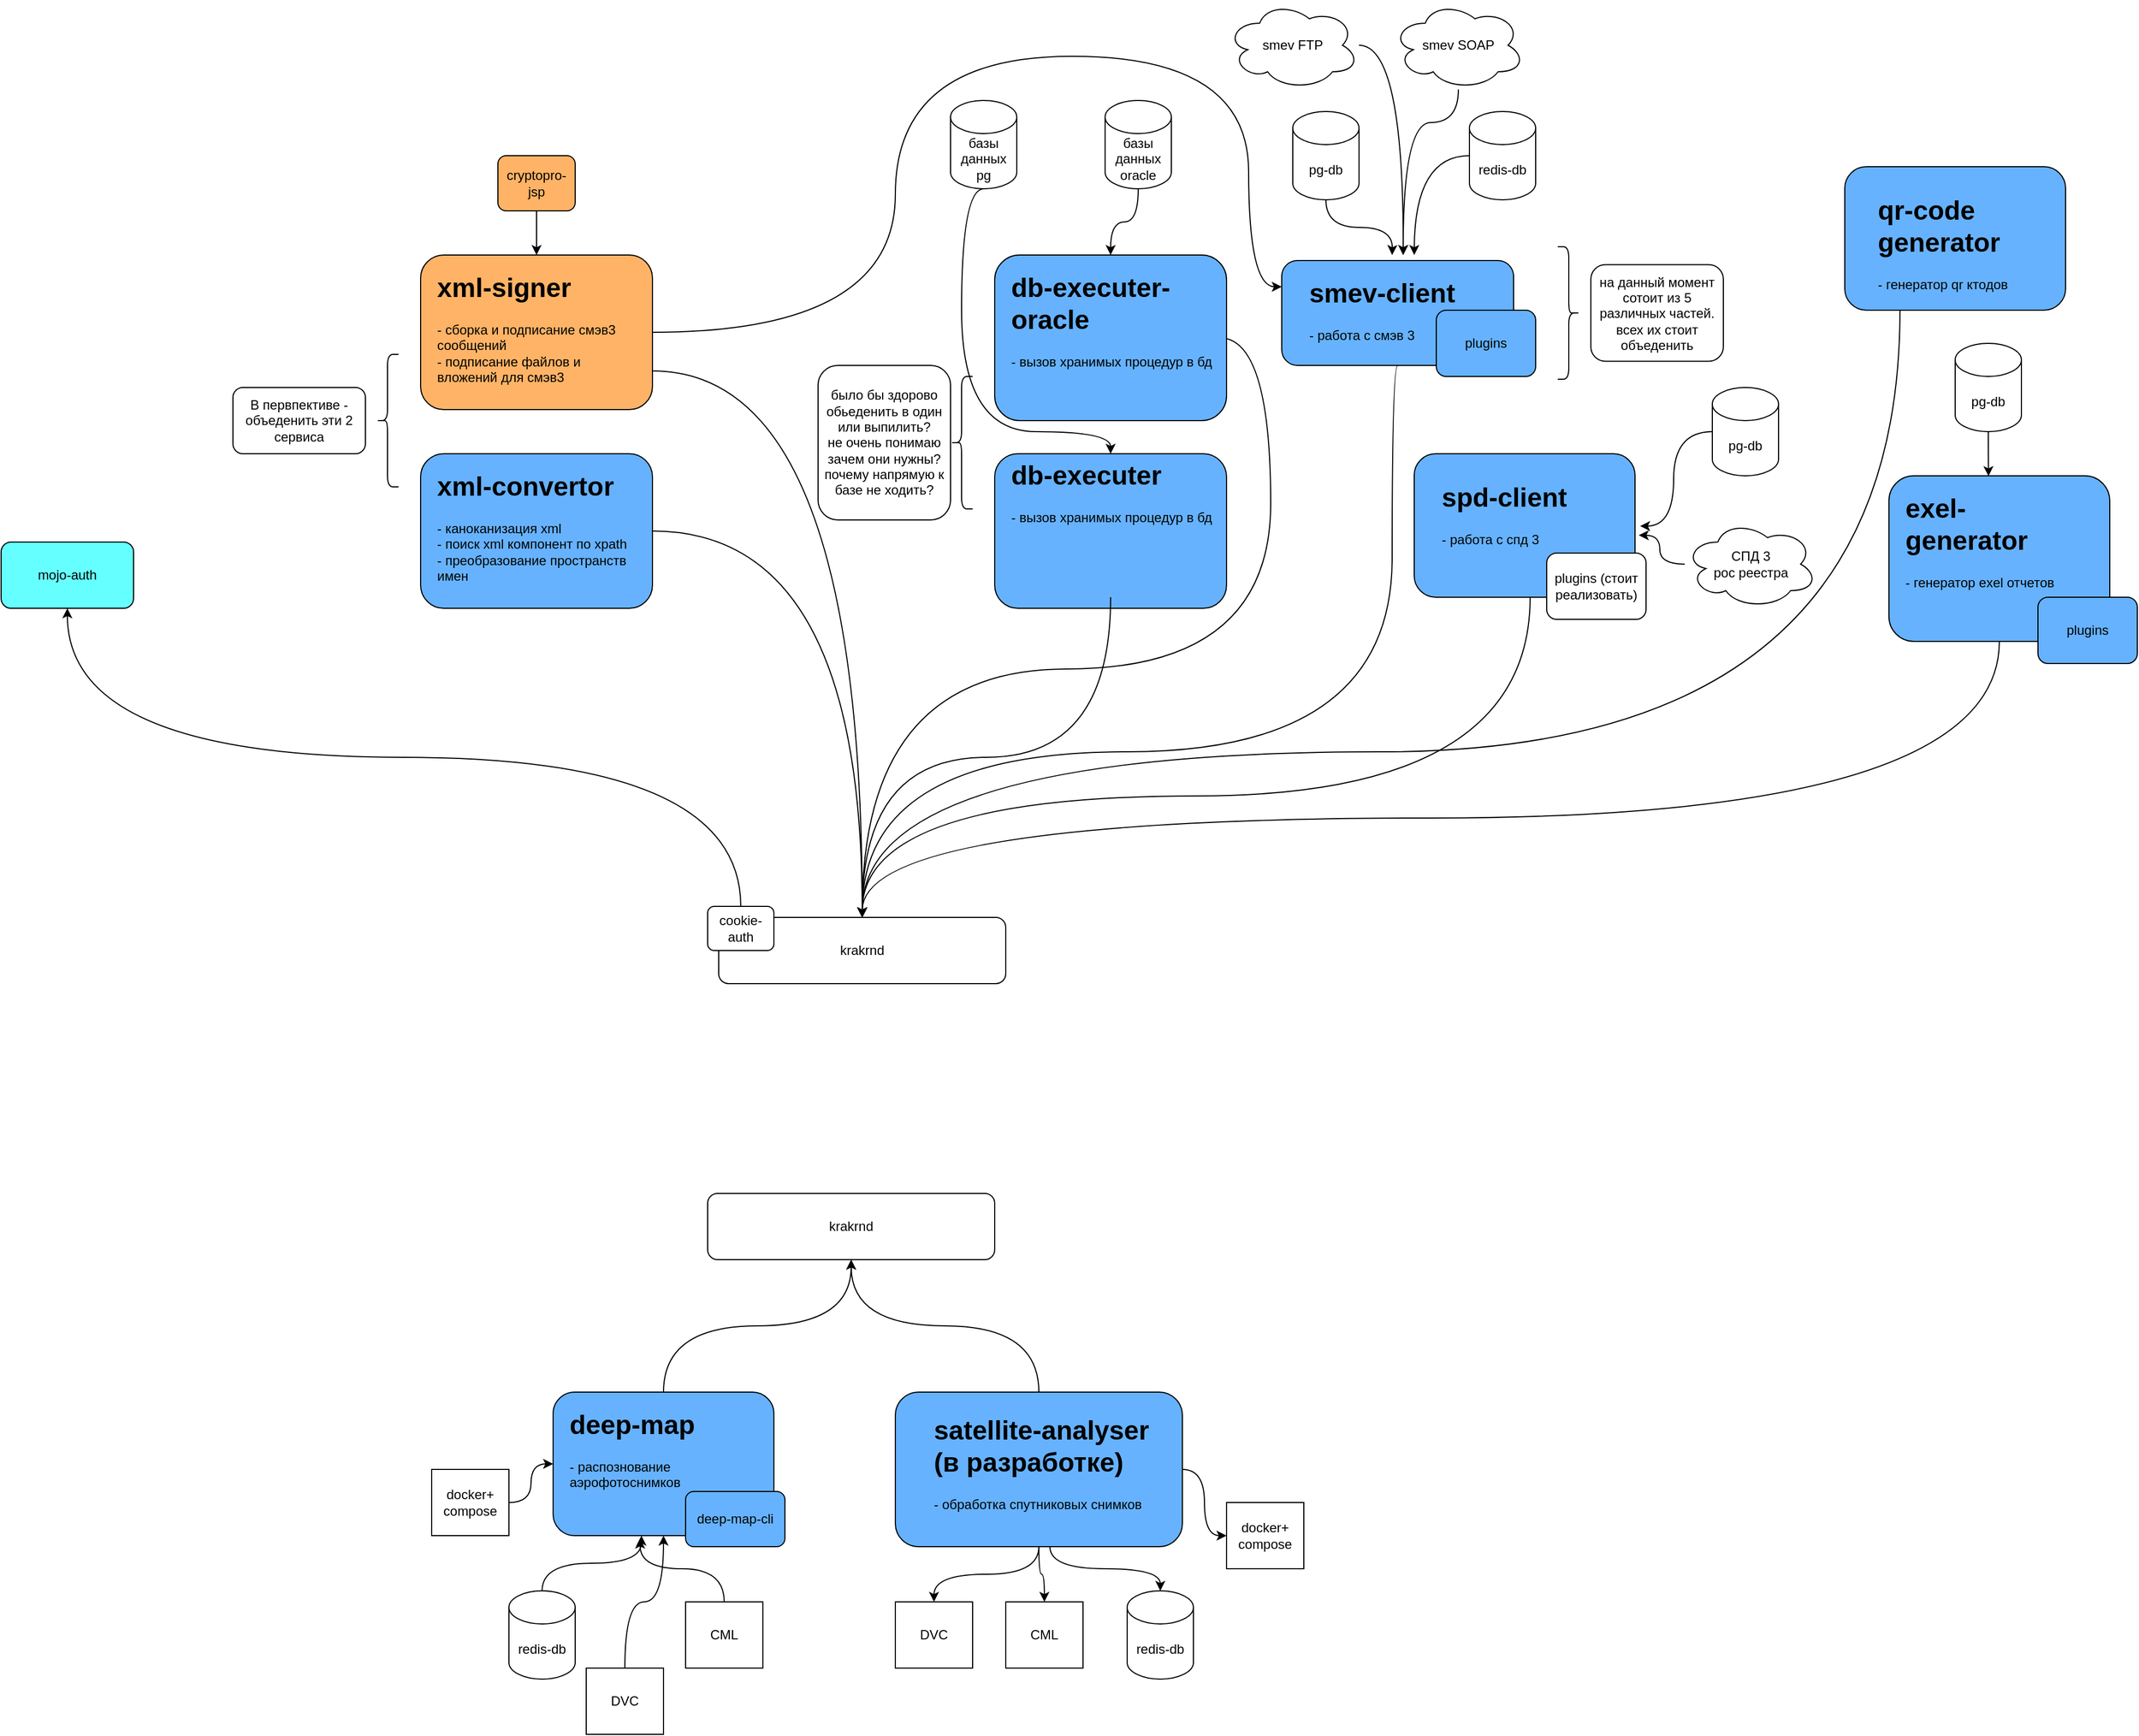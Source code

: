 <mxfile version="14.4.6" type="github">
  <diagram id="pULl_A-MYRFndcUlt2RY" name="Page-1">
    <mxGraphModel dx="1831" dy="1650" grid="1" gridSize="10" guides="1" tooltips="1" connect="1" arrows="1" fold="1" page="1" pageScale="1" pageWidth="850" pageHeight="1100" math="0" shadow="0">
      <root>
        <mxCell id="0" />
        <mxCell id="1" parent="0" />
        <mxCell id="r_pQ_e7zVZ56NrGLrzBl-1" value="krakrnd" style="rounded=1;whiteSpace=wrap;html=1;" vertex="1" parent="1">
          <mxGeometry x="460" y="690" width="260" height="60" as="geometry" />
        </mxCell>
        <mxCell id="r_pQ_e7zVZ56NrGLrzBl-4" style="edgeStyle=orthogonalEdgeStyle;rounded=0;orthogonalLoop=1;jettySize=auto;html=1;exitX=0.5;exitY=0;exitDx=0;exitDy=0;curved=1;" edge="1" parent="1" source="r_pQ_e7zVZ56NrGLrzBl-2" target="r_pQ_e7zVZ56NrGLrzBl-3">
          <mxGeometry relative="1" as="geometry" />
        </mxCell>
        <mxCell id="r_pQ_e7zVZ56NrGLrzBl-2" value="cookie-auth" style="rounded=1;whiteSpace=wrap;html=1;" vertex="1" parent="1">
          <mxGeometry x="450" y="680" width="60" height="40" as="geometry" />
        </mxCell>
        <mxCell id="r_pQ_e7zVZ56NrGLrzBl-3" value="mojo-auth" style="rounded=1;whiteSpace=wrap;html=1;fillColor=#66FFFF;" vertex="1" parent="1">
          <mxGeometry x="-190" y="350" width="120" height="60" as="geometry" />
        </mxCell>
        <mxCell id="r_pQ_e7zVZ56NrGLrzBl-7" style="edgeStyle=orthogonalEdgeStyle;rounded=0;orthogonalLoop=1;jettySize=auto;html=1;entryX=0.5;entryY=0;entryDx=0;entryDy=0;curved=1;" edge="1" parent="1" source="r_pQ_e7zVZ56NrGLrzBl-6" target="r_pQ_e7zVZ56NrGLrzBl-1">
          <mxGeometry relative="1" as="geometry" />
        </mxCell>
        <mxCell id="r_pQ_e7zVZ56NrGLrzBl-6" value="" style="rounded=1;whiteSpace=wrap;html=1;fillColor=#66B2FF;" vertex="1" parent="1">
          <mxGeometry x="190" y="270" width="210" height="140" as="geometry" />
        </mxCell>
        <mxCell id="r_pQ_e7zVZ56NrGLrzBl-10" value="&lt;h1&gt;xml-convertor&lt;/h1&gt;&lt;p&gt;- каноканизация xml&lt;br&gt;- поиск xml компонент по xpath&lt;br&gt;- преобразование пространств имен&lt;br&gt;&lt;/p&gt;" style="text;html=1;strokeColor=none;fillColor=none;spacing=5;spacingTop=-20;whiteSpace=wrap;overflow=hidden;rounded=0;" vertex="1" parent="1">
          <mxGeometry x="200" y="280" width="190" height="120" as="geometry" />
        </mxCell>
        <mxCell id="r_pQ_e7zVZ56NrGLrzBl-15" style="edgeStyle=orthogonalEdgeStyle;curved=1;rounded=0;orthogonalLoop=1;jettySize=auto;html=1;exitX=1;exitY=0.75;exitDx=0;exitDy=0;" edge="1" parent="1" source="r_pQ_e7zVZ56NrGLrzBl-11" target="r_pQ_e7zVZ56NrGLrzBl-1">
          <mxGeometry relative="1" as="geometry" />
        </mxCell>
        <mxCell id="r_pQ_e7zVZ56NrGLrzBl-47" style="edgeStyle=orthogonalEdgeStyle;curved=1;rounded=0;orthogonalLoop=1;jettySize=auto;html=1;exitX=1;exitY=0.5;exitDx=0;exitDy=0;entryX=0;entryY=0.25;entryDx=0;entryDy=0;" edge="1" parent="1" source="r_pQ_e7zVZ56NrGLrzBl-11" target="r_pQ_e7zVZ56NrGLrzBl-34">
          <mxGeometry relative="1" as="geometry">
            <Array as="points">
              <mxPoint x="620" y="160" />
              <mxPoint x="620" y="-90" />
              <mxPoint x="940" y="-90" />
              <mxPoint x="940" y="119" />
            </Array>
          </mxGeometry>
        </mxCell>
        <mxCell id="r_pQ_e7zVZ56NrGLrzBl-11" value="" style="rounded=1;whiteSpace=wrap;html=1;fillColor=#FFB366;" vertex="1" parent="1">
          <mxGeometry x="190" y="90" width="210" height="140" as="geometry" />
        </mxCell>
        <mxCell id="r_pQ_e7zVZ56NrGLrzBl-12" value="&lt;h1&gt;xml-signer&lt;/h1&gt;&lt;p&gt;- сборка и подписание смэв3 сообщений&lt;br&gt;- подписание файлов и вложений для смэв3&lt;br&gt;&lt;/p&gt;" style="text;html=1;strokeColor=none;fillColor=none;spacing=5;spacingTop=-20;whiteSpace=wrap;overflow=hidden;rounded=0;" vertex="1" parent="1">
          <mxGeometry x="200" y="100" width="190" height="120" as="geometry" />
        </mxCell>
        <mxCell id="r_pQ_e7zVZ56NrGLrzBl-14" style="edgeStyle=orthogonalEdgeStyle;curved=1;rounded=0;orthogonalLoop=1;jettySize=auto;html=1;entryX=0.5;entryY=0;entryDx=0;entryDy=0;" edge="1" parent="1" source="r_pQ_e7zVZ56NrGLrzBl-13" target="r_pQ_e7zVZ56NrGLrzBl-11">
          <mxGeometry relative="1" as="geometry" />
        </mxCell>
        <mxCell id="r_pQ_e7zVZ56NrGLrzBl-13" value="cryptopro-jsp" style="rounded=1;whiteSpace=wrap;html=1;fillColor=#FFB366;" vertex="1" parent="1">
          <mxGeometry x="260" width="70" height="50" as="geometry" />
        </mxCell>
        <mxCell id="r_pQ_e7zVZ56NrGLrzBl-16" value="" style="shape=curlyBracket;whiteSpace=wrap;html=1;rounded=1;fillColor=#FFB366;" vertex="1" parent="1">
          <mxGeometry x="150" y="180" width="20" height="120" as="geometry" />
        </mxCell>
        <mxCell id="r_pQ_e7zVZ56NrGLrzBl-17" value="В первпективе - объеденить эти 2 сервиса" style="rounded=1;whiteSpace=wrap;html=1;fillColor=#FFFFFF;" vertex="1" parent="1">
          <mxGeometry x="20" y="210" width="120" height="60" as="geometry" />
        </mxCell>
        <mxCell id="r_pQ_e7zVZ56NrGLrzBl-26" style="edgeStyle=orthogonalEdgeStyle;curved=1;rounded=0;orthogonalLoop=1;jettySize=auto;html=1;exitX=0.75;exitY=1;exitDx=0;exitDy=0;" edge="1" parent="1" source="r_pQ_e7zVZ56NrGLrzBl-18" target="r_pQ_e7zVZ56NrGLrzBl-1">
          <mxGeometry relative="1" as="geometry">
            <Array as="points">
              <mxPoint x="960" y="165" />
              <mxPoint x="960" y="465" />
              <mxPoint x="590" y="465" />
            </Array>
          </mxGeometry>
        </mxCell>
        <mxCell id="r_pQ_e7zVZ56NrGLrzBl-18" value="" style="rounded=1;whiteSpace=wrap;html=1;fillColor=#66B2FF;" vertex="1" parent="1">
          <mxGeometry x="710" y="90" width="210" height="150" as="geometry" />
        </mxCell>
        <mxCell id="r_pQ_e7zVZ56NrGLrzBl-19" value="&lt;h1&gt;db-executer-oracle&lt;br&gt;&lt;/h1&gt;&lt;p&gt;- вызов хранимых процедур в бд&lt;br&gt;&lt;/p&gt;" style="text;html=1;strokeColor=none;fillColor=none;spacing=5;spacingTop=-20;whiteSpace=wrap;overflow=hidden;rounded=0;" vertex="1" parent="1">
          <mxGeometry x="720" y="100" width="190" height="120" as="geometry" />
        </mxCell>
        <mxCell id="r_pQ_e7zVZ56NrGLrzBl-20" value="" style="rounded=1;whiteSpace=wrap;html=1;fillColor=#66B2FF;" vertex="1" parent="1">
          <mxGeometry x="710" y="270" width="210" height="140" as="geometry" />
        </mxCell>
        <mxCell id="r_pQ_e7zVZ56NrGLrzBl-25" style="edgeStyle=orthogonalEdgeStyle;curved=1;rounded=0;orthogonalLoop=1;jettySize=auto;html=1;entryX=0.5;entryY=0;entryDx=0;entryDy=0;" edge="1" parent="1" source="r_pQ_e7zVZ56NrGLrzBl-21" target="r_pQ_e7zVZ56NrGLrzBl-1">
          <mxGeometry relative="1" as="geometry" />
        </mxCell>
        <mxCell id="r_pQ_e7zVZ56NrGLrzBl-21" value="&lt;h1&gt;db-executer&lt;/h1&gt;- вызов хранимых процедур в бд" style="text;html=1;strokeColor=none;fillColor=none;spacing=5;spacingTop=-20;whiteSpace=wrap;overflow=hidden;rounded=0;" vertex="1" parent="1">
          <mxGeometry x="720" y="270" width="190" height="130" as="geometry" />
        </mxCell>
        <mxCell id="r_pQ_e7zVZ56NrGLrzBl-23" value="" style="shape=curlyBracket;whiteSpace=wrap;html=1;rounded=1;fillColor=#CC99FF;" vertex="1" parent="1">
          <mxGeometry x="670" y="200" width="20" height="120" as="geometry" />
        </mxCell>
        <mxCell id="r_pQ_e7zVZ56NrGLrzBl-24" value="было бы здорово обьеденить в один или выпилить?&lt;br&gt;не очень понимаю зачем они нужны? почему напрямую к базе не ходить?" style="rounded=1;whiteSpace=wrap;html=1;fillColor=#FFFFFF;" vertex="1" parent="1">
          <mxGeometry x="550" y="190" width="120" height="140" as="geometry" />
        </mxCell>
        <mxCell id="r_pQ_e7zVZ56NrGLrzBl-30" style="edgeStyle=orthogonalEdgeStyle;curved=1;rounded=0;orthogonalLoop=1;jettySize=auto;html=1;entryX=0.5;entryY=0;entryDx=0;entryDy=0;" edge="1" parent="1" source="r_pQ_e7zVZ56NrGLrzBl-27" target="r_pQ_e7zVZ56NrGLrzBl-18">
          <mxGeometry relative="1" as="geometry" />
        </mxCell>
        <mxCell id="r_pQ_e7zVZ56NrGLrzBl-27" value="базы данных oracle" style="shape=cylinder3;whiteSpace=wrap;html=1;boundedLbl=1;backgroundOutline=1;size=15;fillColor=#FFFFFF;" vertex="1" parent="1">
          <mxGeometry x="810" y="-50" width="60" height="80" as="geometry" />
        </mxCell>
        <mxCell id="r_pQ_e7zVZ56NrGLrzBl-32" style="edgeStyle=orthogonalEdgeStyle;curved=1;rounded=0;orthogonalLoop=1;jettySize=auto;html=1;exitX=0.5;exitY=1;exitDx=0;exitDy=0;exitPerimeter=0;" edge="1" parent="1" source="r_pQ_e7zVZ56NrGLrzBl-31" target="r_pQ_e7zVZ56NrGLrzBl-21">
          <mxGeometry relative="1" as="geometry">
            <Array as="points">
              <mxPoint x="680" y="30" />
              <mxPoint x="680" y="250" />
              <mxPoint x="815" y="250" />
            </Array>
          </mxGeometry>
        </mxCell>
        <mxCell id="r_pQ_e7zVZ56NrGLrzBl-31" value="базы данных pg" style="shape=cylinder3;whiteSpace=wrap;html=1;boundedLbl=1;backgroundOutline=1;size=15;fillColor=#FFFFFF;" vertex="1" parent="1">
          <mxGeometry x="670" y="-50" width="60" height="80" as="geometry" />
        </mxCell>
        <mxCell id="r_pQ_e7zVZ56NrGLrzBl-36" style="edgeStyle=orthogonalEdgeStyle;curved=1;rounded=0;orthogonalLoop=1;jettySize=auto;html=1;exitX=0.5;exitY=1;exitDx=0;exitDy=0;" edge="1" parent="1" source="r_pQ_e7zVZ56NrGLrzBl-34" target="r_pQ_e7zVZ56NrGLrzBl-1">
          <mxGeometry relative="1" as="geometry">
            <Array as="points">
              <mxPoint x="1070" y="190" />
              <mxPoint x="1070" y="540" />
              <mxPoint x="590" y="540" />
            </Array>
          </mxGeometry>
        </mxCell>
        <mxCell id="r_pQ_e7zVZ56NrGLrzBl-34" value="" style="rounded=1;whiteSpace=wrap;html=1;fillColor=#66B2FF;" vertex="1" parent="1">
          <mxGeometry x="970" y="95" width="210" height="95" as="geometry" />
        </mxCell>
        <mxCell id="r_pQ_e7zVZ56NrGLrzBl-35" value="&lt;h1&gt;smev-client&lt;br&gt;&lt;/h1&gt;&lt;p&gt;- работа с смэв 3&lt;/p&gt;&lt;p&gt;&lt;br&gt;&lt;/p&gt;" style="text;html=1;strokeColor=none;fillColor=none;spacing=5;spacingTop=-20;whiteSpace=wrap;overflow=hidden;rounded=0;" vertex="1" parent="1">
          <mxGeometry x="990" y="105" width="150" height="75" as="geometry" />
        </mxCell>
        <mxCell id="r_pQ_e7zVZ56NrGLrzBl-38" style="edgeStyle=orthogonalEdgeStyle;curved=1;rounded=0;orthogonalLoop=1;jettySize=auto;html=1;exitX=0.5;exitY=1;exitDx=0;exitDy=0;exitPerimeter=0;" edge="1" parent="1" source="r_pQ_e7zVZ56NrGLrzBl-37">
          <mxGeometry relative="1" as="geometry">
            <mxPoint x="1070" y="90" as="targetPoint" />
          </mxGeometry>
        </mxCell>
        <mxCell id="r_pQ_e7zVZ56NrGLrzBl-37" value="pg-db" style="shape=cylinder3;whiteSpace=wrap;html=1;boundedLbl=1;backgroundOutline=1;size=15;fillColor=#FFFFFF;" vertex="1" parent="1">
          <mxGeometry x="980" y="-40" width="60" height="80" as="geometry" />
        </mxCell>
        <mxCell id="r_pQ_e7zVZ56NrGLrzBl-40" style="edgeStyle=orthogonalEdgeStyle;curved=1;rounded=0;orthogonalLoop=1;jettySize=auto;html=1;" edge="1" parent="1" source="r_pQ_e7zVZ56NrGLrzBl-39">
          <mxGeometry relative="1" as="geometry">
            <mxPoint x="1090" y="90" as="targetPoint" />
          </mxGeometry>
        </mxCell>
        <mxCell id="r_pQ_e7zVZ56NrGLrzBl-39" value="redis-db" style="shape=cylinder3;whiteSpace=wrap;html=1;boundedLbl=1;backgroundOutline=1;size=15;fillColor=#FFFFFF;" vertex="1" parent="1">
          <mxGeometry x="1140" y="-40" width="60" height="80" as="geometry" />
        </mxCell>
        <mxCell id="r_pQ_e7zVZ56NrGLrzBl-43" style="edgeStyle=orthogonalEdgeStyle;curved=1;rounded=0;orthogonalLoop=1;jettySize=auto;html=1;" edge="1" parent="1" source="r_pQ_e7zVZ56NrGLrzBl-41">
          <mxGeometry relative="1" as="geometry">
            <mxPoint x="1080" y="90" as="targetPoint" />
          </mxGeometry>
        </mxCell>
        <mxCell id="r_pQ_e7zVZ56NrGLrzBl-41" value="smev FTP" style="ellipse;shape=cloud;whiteSpace=wrap;html=1;fillColor=#FFFFFF;" vertex="1" parent="1">
          <mxGeometry x="920" y="-140" width="120" height="80" as="geometry" />
        </mxCell>
        <mxCell id="r_pQ_e7zVZ56NrGLrzBl-46" style="edgeStyle=orthogonalEdgeStyle;curved=1;rounded=0;orthogonalLoop=1;jettySize=auto;html=1;" edge="1" parent="1" source="r_pQ_e7zVZ56NrGLrzBl-44">
          <mxGeometry relative="1" as="geometry">
            <mxPoint x="1080" y="90" as="targetPoint" />
            <Array as="points">
              <mxPoint x="1130" y="-30" />
              <mxPoint x="1080" y="-30" />
            </Array>
          </mxGeometry>
        </mxCell>
        <mxCell id="r_pQ_e7zVZ56NrGLrzBl-44" value="smev SOAP" style="ellipse;shape=cloud;whiteSpace=wrap;html=1;fillColor=#FFFFFF;" vertex="1" parent="1">
          <mxGeometry x="1070" y="-140" width="120" height="80" as="geometry" />
        </mxCell>
        <mxCell id="r_pQ_e7zVZ56NrGLrzBl-52" style="edgeStyle=orthogonalEdgeStyle;curved=1;rounded=0;orthogonalLoop=1;jettySize=auto;html=1;entryX=0.5;entryY=0;entryDx=0;entryDy=0;" edge="1" parent="1" source="r_pQ_e7zVZ56NrGLrzBl-49" target="r_pQ_e7zVZ56NrGLrzBl-1">
          <mxGeometry relative="1" as="geometry">
            <Array as="points">
              <mxPoint x="1195" y="580" />
              <mxPoint x="590" y="580" />
            </Array>
          </mxGeometry>
        </mxCell>
        <mxCell id="r_pQ_e7zVZ56NrGLrzBl-49" value="" style="rounded=1;whiteSpace=wrap;html=1;fillColor=#66B2FF;" vertex="1" parent="1">
          <mxGeometry x="1090" y="270" width="200" height="130" as="geometry" />
        </mxCell>
        <mxCell id="r_pQ_e7zVZ56NrGLrzBl-50" value="&lt;h1&gt;spd-client&lt;br&gt;&lt;/h1&gt;&lt;p&gt;- работа с спд 3&lt;/p&gt;&lt;p&gt;&lt;br&gt;&lt;/p&gt;" style="text;html=1;strokeColor=none;fillColor=none;spacing=5;spacingTop=-20;whiteSpace=wrap;overflow=hidden;rounded=0;" vertex="1" parent="1">
          <mxGeometry x="1110" y="290" width="150" height="100" as="geometry" />
        </mxCell>
        <mxCell id="r_pQ_e7zVZ56NrGLrzBl-51" value="plugins" style="rounded=1;whiteSpace=wrap;html=1;fillColor=#66B2FF;" vertex="1" parent="1">
          <mxGeometry x="1110" y="140" width="90" height="60" as="geometry" />
        </mxCell>
        <mxCell id="r_pQ_e7zVZ56NrGLrzBl-53" value="" style="shape=curlyBracket;whiteSpace=wrap;html=1;rounded=1;fillColor=#FFFFFF;rotation=-180;" vertex="1" parent="1">
          <mxGeometry x="1220" y="82.5" width="20" height="120" as="geometry" />
        </mxCell>
        <mxCell id="r_pQ_e7zVZ56NrGLrzBl-54" value="на данный момент сотоит из 5 различных частей.&lt;br&gt;всех их стоит объеденить" style="rounded=1;whiteSpace=wrap;html=1;fillColor=#FFFFFF;" vertex="1" parent="1">
          <mxGeometry x="1250" y="98.75" width="120" height="87.5" as="geometry" />
        </mxCell>
        <mxCell id="r_pQ_e7zVZ56NrGLrzBl-56" style="edgeStyle=orthogonalEdgeStyle;curved=1;rounded=0;orthogonalLoop=1;jettySize=auto;html=1;entryX=1.017;entryY=0.568;entryDx=0;entryDy=0;entryPerimeter=0;" edge="1" parent="1" source="r_pQ_e7zVZ56NrGLrzBl-55" target="r_pQ_e7zVZ56NrGLrzBl-49">
          <mxGeometry relative="1" as="geometry" />
        </mxCell>
        <mxCell id="r_pQ_e7zVZ56NrGLrzBl-55" value="&lt;div&gt;СПД 3&lt;/div&gt;&lt;div&gt;рос реестра&lt;/div&gt;" style="ellipse;shape=cloud;whiteSpace=wrap;html=1;fillColor=#FFFFFF;" vertex="1" parent="1">
          <mxGeometry x="1335" y="330" width="120" height="80" as="geometry" />
        </mxCell>
        <mxCell id="r_pQ_e7zVZ56NrGLrzBl-58" style="edgeStyle=orthogonalEdgeStyle;curved=1;rounded=0;orthogonalLoop=1;jettySize=auto;html=1;entryX=1.023;entryY=0.504;entryDx=0;entryDy=0;entryPerimeter=0;" edge="1" parent="1" source="r_pQ_e7zVZ56NrGLrzBl-57" target="r_pQ_e7zVZ56NrGLrzBl-49">
          <mxGeometry relative="1" as="geometry" />
        </mxCell>
        <mxCell id="r_pQ_e7zVZ56NrGLrzBl-57" value="pg-db" style="shape=cylinder3;whiteSpace=wrap;html=1;boundedLbl=1;backgroundOutline=1;size=15;fillColor=#FFFFFF;" vertex="1" parent="1">
          <mxGeometry x="1360" y="210" width="60" height="80" as="geometry" />
        </mxCell>
        <mxCell id="r_pQ_e7zVZ56NrGLrzBl-59" value="plugins (стоит реализовать)" style="rounded=1;whiteSpace=wrap;html=1;fillColor=#FFFFFF;" vertex="1" parent="1">
          <mxGeometry x="1210" y="360" width="90" height="60" as="geometry" />
        </mxCell>
        <mxCell id="r_pQ_e7zVZ56NrGLrzBl-62" style="edgeStyle=orthogonalEdgeStyle;curved=1;rounded=0;orthogonalLoop=1;jettySize=auto;html=1;entryX=0.5;entryY=0;entryDx=0;entryDy=0;" edge="1" parent="1" source="r_pQ_e7zVZ56NrGLrzBl-60" target="r_pQ_e7zVZ56NrGLrzBl-1">
          <mxGeometry relative="1" as="geometry">
            <Array as="points">
              <mxPoint x="1530" y="540" />
              <mxPoint x="590" y="540" />
            </Array>
          </mxGeometry>
        </mxCell>
        <mxCell id="r_pQ_e7zVZ56NrGLrzBl-60" value="" style="rounded=1;whiteSpace=wrap;html=1;fillColor=#66B2FF;" vertex="1" parent="1">
          <mxGeometry x="1480" y="10" width="200" height="130" as="geometry" />
        </mxCell>
        <mxCell id="r_pQ_e7zVZ56NrGLrzBl-61" value="&lt;h1&gt;qr-code generator&lt;br&gt;&lt;/h1&gt;- генератор qr ктодов&lt;br&gt;&lt;p&gt;&lt;br&gt;&lt;/p&gt;" style="text;html=1;strokeColor=none;fillColor=none;spacing=5;spacingTop=-20;whiteSpace=wrap;overflow=hidden;rounded=0;" vertex="1" parent="1">
          <mxGeometry x="1505" y="30" width="150" height="100" as="geometry" />
        </mxCell>
        <mxCell id="r_pQ_e7zVZ56NrGLrzBl-68" style="edgeStyle=orthogonalEdgeStyle;curved=1;rounded=0;orthogonalLoop=1;jettySize=auto;html=1;entryX=0.5;entryY=0;entryDx=0;entryDy=0;" edge="1" parent="1" source="r_pQ_e7zVZ56NrGLrzBl-63" target="r_pQ_e7zVZ56NrGLrzBl-1">
          <mxGeometry relative="1" as="geometry">
            <Array as="points">
              <mxPoint x="1620" y="600" />
              <mxPoint x="590" y="600" />
            </Array>
          </mxGeometry>
        </mxCell>
        <mxCell id="r_pQ_e7zVZ56NrGLrzBl-63" value="" style="rounded=1;whiteSpace=wrap;html=1;fillColor=#66B2FF;" vertex="1" parent="1">
          <mxGeometry x="1520" y="290" width="200" height="150" as="geometry" />
        </mxCell>
        <mxCell id="r_pQ_e7zVZ56NrGLrzBl-64" value="&lt;h1&gt;exel-generator&lt;br&gt;&lt;/h1&gt;- генератор exel отчетов&lt;br&gt;&lt;p&gt;&lt;br&gt;&lt;/p&gt;" style="text;html=1;strokeColor=none;fillColor=none;spacing=5;spacingTop=-20;whiteSpace=wrap;overflow=hidden;rounded=0;" vertex="1" parent="1">
          <mxGeometry x="1530" y="300" width="150" height="100" as="geometry" />
        </mxCell>
        <mxCell id="r_pQ_e7zVZ56NrGLrzBl-65" value="plugins" style="rounded=1;whiteSpace=wrap;html=1;fillColor=#66B2FF;" vertex="1" parent="1">
          <mxGeometry x="1655" y="400" width="90" height="60" as="geometry" />
        </mxCell>
        <mxCell id="r_pQ_e7zVZ56NrGLrzBl-67" style="edgeStyle=orthogonalEdgeStyle;curved=1;rounded=0;orthogonalLoop=1;jettySize=auto;html=1;entryX=0.451;entryY=0.002;entryDx=0;entryDy=0;entryPerimeter=0;" edge="1" parent="1" source="r_pQ_e7zVZ56NrGLrzBl-66" target="r_pQ_e7zVZ56NrGLrzBl-63">
          <mxGeometry relative="1" as="geometry" />
        </mxCell>
        <mxCell id="r_pQ_e7zVZ56NrGLrzBl-66" value="pg-db" style="shape=cylinder3;whiteSpace=wrap;html=1;boundedLbl=1;backgroundOutline=1;size=15;fillColor=#FFFFFF;" vertex="1" parent="1">
          <mxGeometry x="1580" y="170" width="60" height="80" as="geometry" />
        </mxCell>
        <mxCell id="r_pQ_e7zVZ56NrGLrzBl-85" style="edgeStyle=orthogonalEdgeStyle;curved=1;rounded=0;orthogonalLoop=1;jettySize=auto;html=1;entryX=0.5;entryY=1;entryDx=0;entryDy=0;" edge="1" parent="1" source="r_pQ_e7zVZ56NrGLrzBl-69" target="r_pQ_e7zVZ56NrGLrzBl-84">
          <mxGeometry relative="1" as="geometry" />
        </mxCell>
        <mxCell id="r_pQ_e7zVZ56NrGLrzBl-69" value="" style="rounded=1;whiteSpace=wrap;html=1;fillColor=#66B2FF;" vertex="1" parent="1">
          <mxGeometry x="310" y="1120" width="200" height="130" as="geometry" />
        </mxCell>
        <mxCell id="r_pQ_e7zVZ56NrGLrzBl-70" value="&lt;h1&gt;deep-map&lt;br&gt;&lt;/h1&gt;- распознование аэрофотоснимков&lt;br&gt;&lt;p&gt;&lt;br&gt;&lt;/p&gt;" style="text;html=1;strokeColor=none;fillColor=none;spacing=5;spacingTop=-20;whiteSpace=wrap;overflow=hidden;rounded=0;" vertex="1" parent="1">
          <mxGeometry x="320" y="1130" width="130" height="100" as="geometry" />
        </mxCell>
        <mxCell id="r_pQ_e7zVZ56NrGLrzBl-74" style="edgeStyle=orthogonalEdgeStyle;curved=1;rounded=0;orthogonalLoop=1;jettySize=auto;html=1;" edge="1" parent="1" source="r_pQ_e7zVZ56NrGLrzBl-73" target="r_pQ_e7zVZ56NrGLrzBl-69">
          <mxGeometry relative="1" as="geometry" />
        </mxCell>
        <mxCell id="r_pQ_e7zVZ56NrGLrzBl-73" value="docker+ compose" style="rounded=0;whiteSpace=wrap;html=1;fillColor=#FFFFFF;" vertex="1" parent="1">
          <mxGeometry x="200" y="1190" width="70" height="60" as="geometry" />
        </mxCell>
        <mxCell id="r_pQ_e7zVZ56NrGLrzBl-77" style="edgeStyle=orthogonalEdgeStyle;curved=1;rounded=0;orthogonalLoop=1;jettySize=auto;html=1;entryX=0.4;entryY=1;entryDx=0;entryDy=0;entryPerimeter=0;" edge="1" parent="1" source="r_pQ_e7zVZ56NrGLrzBl-75" target="r_pQ_e7zVZ56NrGLrzBl-69">
          <mxGeometry relative="1" as="geometry" />
        </mxCell>
        <mxCell id="r_pQ_e7zVZ56NrGLrzBl-75" value="redis-db" style="shape=cylinder3;whiteSpace=wrap;html=1;boundedLbl=1;backgroundOutline=1;size=15;fillColor=#FFFFFF;" vertex="1" parent="1">
          <mxGeometry x="270" y="1300" width="60" height="80" as="geometry" />
        </mxCell>
        <mxCell id="r_pQ_e7zVZ56NrGLrzBl-83" style="edgeStyle=orthogonalEdgeStyle;curved=1;rounded=0;orthogonalLoop=1;jettySize=auto;html=1;exitX=0.5;exitY=0;exitDx=0;exitDy=0;" edge="1" parent="1" source="r_pQ_e7zVZ56NrGLrzBl-78" target="r_pQ_e7zVZ56NrGLrzBl-69">
          <mxGeometry relative="1" as="geometry" />
        </mxCell>
        <mxCell id="r_pQ_e7zVZ56NrGLrzBl-78" value="DVC" style="rounded=0;whiteSpace=wrap;html=1;fillColor=#FFFFFF;" vertex="1" parent="1">
          <mxGeometry x="340" y="1370" width="70" height="60" as="geometry" />
        </mxCell>
        <mxCell id="r_pQ_e7zVZ56NrGLrzBl-81" style="edgeStyle=orthogonalEdgeStyle;curved=1;rounded=0;orthogonalLoop=1;jettySize=auto;html=1;entryX=0.394;entryY=1.021;entryDx=0;entryDy=0;entryPerimeter=0;" edge="1" parent="1" source="r_pQ_e7zVZ56NrGLrzBl-80" target="r_pQ_e7zVZ56NrGLrzBl-69">
          <mxGeometry relative="1" as="geometry" />
        </mxCell>
        <mxCell id="r_pQ_e7zVZ56NrGLrzBl-80" value="CML" style="rounded=0;whiteSpace=wrap;html=1;fillColor=#FFFFFF;" vertex="1" parent="1">
          <mxGeometry x="430" y="1310" width="70" height="60" as="geometry" />
        </mxCell>
        <mxCell id="r_pQ_e7zVZ56NrGLrzBl-82" value="deep-map-cli" style="rounded=1;whiteSpace=wrap;html=1;fillColor=#66B2FF;" vertex="1" parent="1">
          <mxGeometry x="430" y="1210" width="90" height="50" as="geometry" />
        </mxCell>
        <mxCell id="r_pQ_e7zVZ56NrGLrzBl-84" value="krakrnd" style="rounded=1;whiteSpace=wrap;html=1;" vertex="1" parent="1">
          <mxGeometry x="450" y="940" width="260" height="60" as="geometry" />
        </mxCell>
        <mxCell id="r_pQ_e7zVZ56NrGLrzBl-90" style="edgeStyle=orthogonalEdgeStyle;curved=1;rounded=0;orthogonalLoop=1;jettySize=auto;html=1;entryX=0.5;entryY=0;entryDx=0;entryDy=0;" edge="1" parent="1" source="r_pQ_e7zVZ56NrGLrzBl-86" target="r_pQ_e7zVZ56NrGLrzBl-88">
          <mxGeometry relative="1" as="geometry" />
        </mxCell>
        <mxCell id="r_pQ_e7zVZ56NrGLrzBl-91" style="edgeStyle=orthogonalEdgeStyle;curved=1;rounded=0;orthogonalLoop=1;jettySize=auto;html=1;entryX=0.5;entryY=0;entryDx=0;entryDy=0;" edge="1" parent="1" source="r_pQ_e7zVZ56NrGLrzBl-86" target="r_pQ_e7zVZ56NrGLrzBl-89">
          <mxGeometry relative="1" as="geometry" />
        </mxCell>
        <mxCell id="r_pQ_e7zVZ56NrGLrzBl-95" style="edgeStyle=orthogonalEdgeStyle;curved=1;rounded=0;orthogonalLoop=1;jettySize=auto;html=1;" edge="1" parent="1" source="r_pQ_e7zVZ56NrGLrzBl-86" target="r_pQ_e7zVZ56NrGLrzBl-92">
          <mxGeometry relative="1" as="geometry" />
        </mxCell>
        <mxCell id="r_pQ_e7zVZ56NrGLrzBl-96" style="edgeStyle=orthogonalEdgeStyle;curved=1;rounded=0;orthogonalLoop=1;jettySize=auto;html=1;entryX=0.5;entryY=1;entryDx=0;entryDy=0;" edge="1" parent="1" source="r_pQ_e7zVZ56NrGLrzBl-86" target="r_pQ_e7zVZ56NrGLrzBl-84">
          <mxGeometry relative="1" as="geometry" />
        </mxCell>
        <mxCell id="r_pQ_e7zVZ56NrGLrzBl-86" value="" style="rounded=1;whiteSpace=wrap;html=1;fillColor=#66B2FF;" vertex="1" parent="1">
          <mxGeometry x="620" y="1120" width="260" height="140" as="geometry" />
        </mxCell>
        <mxCell id="r_pQ_e7zVZ56NrGLrzBl-94" style="edgeStyle=orthogonalEdgeStyle;curved=1;rounded=0;orthogonalLoop=1;jettySize=auto;html=1;" edge="1" parent="1" source="r_pQ_e7zVZ56NrGLrzBl-87" target="r_pQ_e7zVZ56NrGLrzBl-93">
          <mxGeometry relative="1" as="geometry" />
        </mxCell>
        <mxCell id="r_pQ_e7zVZ56NrGLrzBl-87" value="&lt;h1&gt;satellite-analyser (в разработке)&lt;br&gt;&lt;/h1&gt;- обработка спутниковых снимков&lt;br&gt;&lt;p&gt;&lt;br&gt;&lt;/p&gt;" style="text;html=1;strokeColor=none;fillColor=none;spacing=5;spacingTop=-20;whiteSpace=wrap;overflow=hidden;rounded=0;" vertex="1" parent="1">
          <mxGeometry x="650" y="1135" width="220" height="125" as="geometry" />
        </mxCell>
        <mxCell id="r_pQ_e7zVZ56NrGLrzBl-88" value="DVC" style="rounded=0;whiteSpace=wrap;html=1;fillColor=#FFFFFF;" vertex="1" parent="1">
          <mxGeometry x="620" y="1310" width="70" height="60" as="geometry" />
        </mxCell>
        <mxCell id="r_pQ_e7zVZ56NrGLrzBl-89" value="CML" style="rounded=0;whiteSpace=wrap;html=1;fillColor=#FFFFFF;" vertex="1" parent="1">
          <mxGeometry x="720" y="1310" width="70" height="60" as="geometry" />
        </mxCell>
        <mxCell id="r_pQ_e7zVZ56NrGLrzBl-92" value="docker+ compose" style="rounded=0;whiteSpace=wrap;html=1;fillColor=#FFFFFF;" vertex="1" parent="1">
          <mxGeometry x="920" y="1220" width="70" height="60" as="geometry" />
        </mxCell>
        <mxCell id="r_pQ_e7zVZ56NrGLrzBl-93" value="redis-db" style="shape=cylinder3;whiteSpace=wrap;html=1;boundedLbl=1;backgroundOutline=1;size=15;fillColor=#FFFFFF;" vertex="1" parent="1">
          <mxGeometry x="830" y="1300" width="60" height="80" as="geometry" />
        </mxCell>
      </root>
    </mxGraphModel>
  </diagram>
</mxfile>
